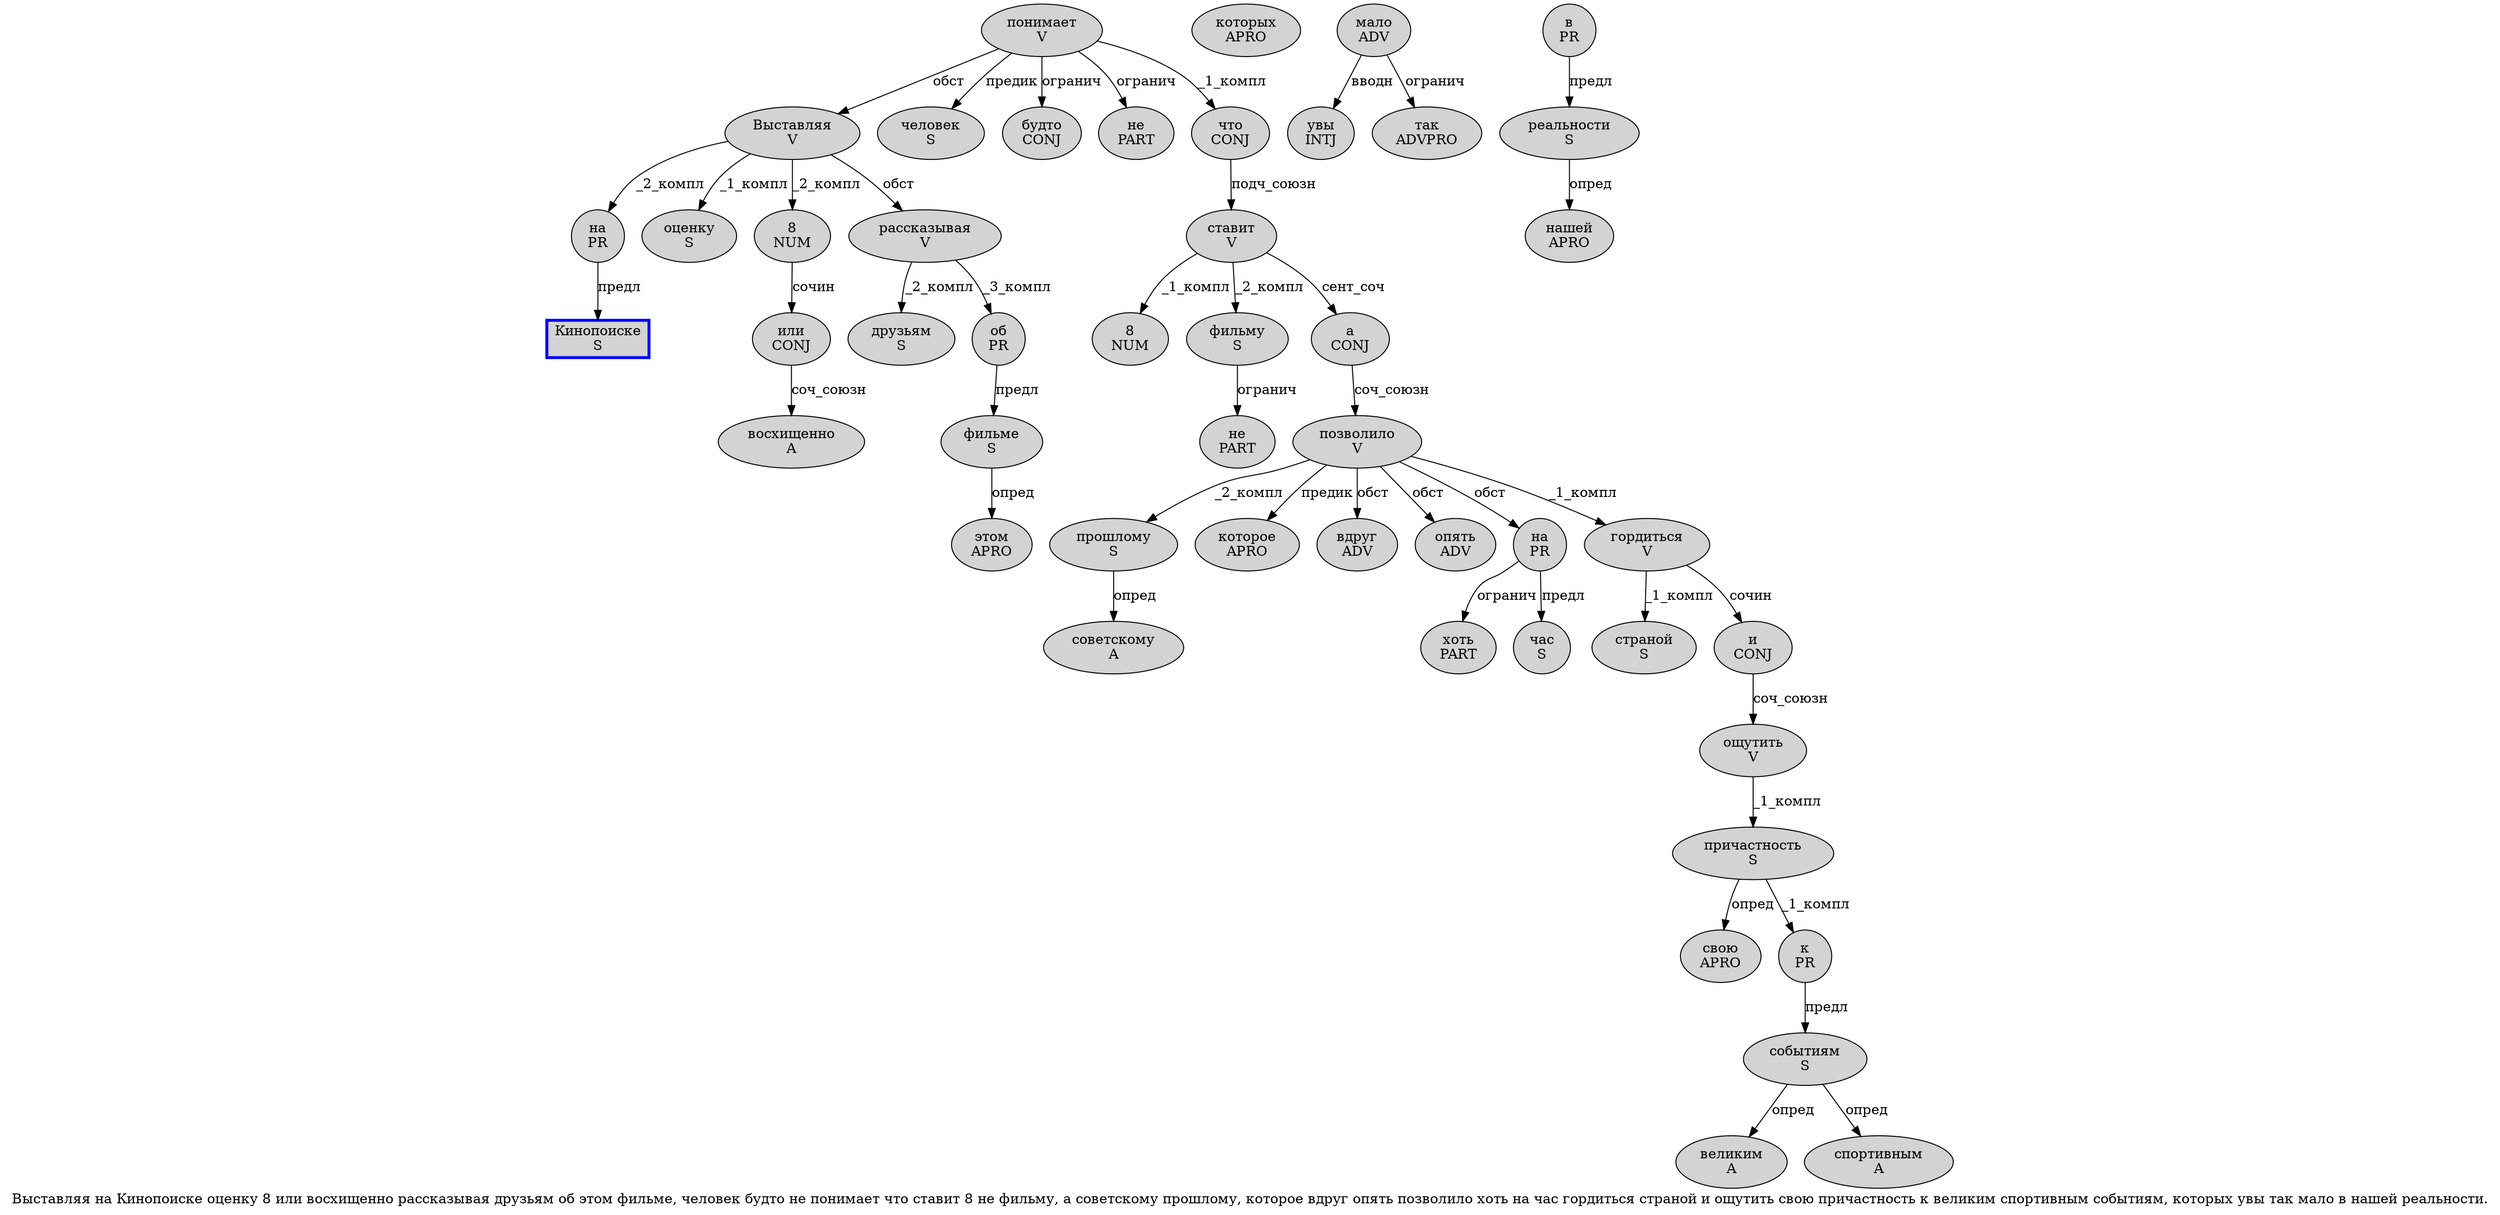 digraph SENTENCE_3223 {
	graph [label="Выставляя на Кинопоиске оценку 8 или восхищенно рассказывая друзьям об этом фильме, человек будто не понимает что ставит 8 не фильму, а советскому прошлому, которое вдруг опять позволило хоть на час гордиться страной и ощутить свою причастность к великим спортивным событиям, которых увы так мало в нашей реальности."]
	node [style=filled]
		0 [label="Выставляя
V" color="" fillcolor=lightgray penwidth=1 shape=ellipse]
		1 [label="на
PR" color="" fillcolor=lightgray penwidth=1 shape=ellipse]
		2 [label="Кинопоиске
S" color=blue fillcolor=lightgray penwidth=3 shape=box]
		3 [label="оценку
S" color="" fillcolor=lightgray penwidth=1 shape=ellipse]
		4 [label="8
NUM" color="" fillcolor=lightgray penwidth=1 shape=ellipse]
		5 [label="или
CONJ" color="" fillcolor=lightgray penwidth=1 shape=ellipse]
		6 [label="восхищенно
A" color="" fillcolor=lightgray penwidth=1 shape=ellipse]
		7 [label="рассказывая
V" color="" fillcolor=lightgray penwidth=1 shape=ellipse]
		8 [label="друзьям
S" color="" fillcolor=lightgray penwidth=1 shape=ellipse]
		9 [label="об
PR" color="" fillcolor=lightgray penwidth=1 shape=ellipse]
		10 [label="этом
APRO" color="" fillcolor=lightgray penwidth=1 shape=ellipse]
		11 [label="фильме
S" color="" fillcolor=lightgray penwidth=1 shape=ellipse]
		13 [label="человек
S" color="" fillcolor=lightgray penwidth=1 shape=ellipse]
		14 [label="будто
CONJ" color="" fillcolor=lightgray penwidth=1 shape=ellipse]
		15 [label="не
PART" color="" fillcolor=lightgray penwidth=1 shape=ellipse]
		16 [label="понимает
V" color="" fillcolor=lightgray penwidth=1 shape=ellipse]
		17 [label="что
CONJ" color="" fillcolor=lightgray penwidth=1 shape=ellipse]
		18 [label="ставит
V" color="" fillcolor=lightgray penwidth=1 shape=ellipse]
		19 [label="8
NUM" color="" fillcolor=lightgray penwidth=1 shape=ellipse]
		20 [label="не
PART" color="" fillcolor=lightgray penwidth=1 shape=ellipse]
		21 [label="фильму
S" color="" fillcolor=lightgray penwidth=1 shape=ellipse]
		23 [label="а
CONJ" color="" fillcolor=lightgray penwidth=1 shape=ellipse]
		24 [label="советскому
A" color="" fillcolor=lightgray penwidth=1 shape=ellipse]
		25 [label="прошлому
S" color="" fillcolor=lightgray penwidth=1 shape=ellipse]
		27 [label="которое
APRO" color="" fillcolor=lightgray penwidth=1 shape=ellipse]
		28 [label="вдруг
ADV" color="" fillcolor=lightgray penwidth=1 shape=ellipse]
		29 [label="опять
ADV" color="" fillcolor=lightgray penwidth=1 shape=ellipse]
		30 [label="позволило
V" color="" fillcolor=lightgray penwidth=1 shape=ellipse]
		31 [label="хоть
PART" color="" fillcolor=lightgray penwidth=1 shape=ellipse]
		32 [label="на
PR" color="" fillcolor=lightgray penwidth=1 shape=ellipse]
		33 [label="час
S" color="" fillcolor=lightgray penwidth=1 shape=ellipse]
		34 [label="гордиться
V" color="" fillcolor=lightgray penwidth=1 shape=ellipse]
		35 [label="страной
S" color="" fillcolor=lightgray penwidth=1 shape=ellipse]
		36 [label="и
CONJ" color="" fillcolor=lightgray penwidth=1 shape=ellipse]
		37 [label="ощутить
V" color="" fillcolor=lightgray penwidth=1 shape=ellipse]
		38 [label="свою
APRO" color="" fillcolor=lightgray penwidth=1 shape=ellipse]
		39 [label="причастность
S" color="" fillcolor=lightgray penwidth=1 shape=ellipse]
		40 [label="к
PR" color="" fillcolor=lightgray penwidth=1 shape=ellipse]
		41 [label="великим
A" color="" fillcolor=lightgray penwidth=1 shape=ellipse]
		42 [label="спортивным
A" color="" fillcolor=lightgray penwidth=1 shape=ellipse]
		43 [label="событиям
S" color="" fillcolor=lightgray penwidth=1 shape=ellipse]
		45 [label="которых
APRO" color="" fillcolor=lightgray penwidth=1 shape=ellipse]
		46 [label="увы
INTJ" color="" fillcolor=lightgray penwidth=1 shape=ellipse]
		47 [label="так
ADVPRO" color="" fillcolor=lightgray penwidth=1 shape=ellipse]
		48 [label="мало
ADV" color="" fillcolor=lightgray penwidth=1 shape=ellipse]
		49 [label="в
PR" color="" fillcolor=lightgray penwidth=1 shape=ellipse]
		50 [label="нашей
APRO" color="" fillcolor=lightgray penwidth=1 shape=ellipse]
		51 [label="реальности
S" color="" fillcolor=lightgray penwidth=1 shape=ellipse]
			4 -> 5 [label="сочин"]
			25 -> 24 [label="опред"]
			16 -> 0 [label="обст"]
			16 -> 13 [label="предик"]
			16 -> 14 [label="огранич"]
			16 -> 15 [label="огранич"]
			16 -> 17 [label="_1_компл"]
			43 -> 41 [label="опред"]
			43 -> 42 [label="опред"]
			7 -> 8 [label="_2_компл"]
			7 -> 9 [label="_3_компл"]
			30 -> 25 [label="_2_компл"]
			30 -> 27 [label="предик"]
			30 -> 28 [label="обст"]
			30 -> 29 [label="обст"]
			30 -> 32 [label="обст"]
			30 -> 34 [label="_1_компл"]
			34 -> 35 [label="_1_компл"]
			34 -> 36 [label="сочин"]
			40 -> 43 [label="предл"]
			9 -> 11 [label="предл"]
			49 -> 51 [label="предл"]
			36 -> 37 [label="соч_союзн"]
			23 -> 30 [label="соч_союзн"]
			37 -> 39 [label="_1_компл"]
			21 -> 20 [label="огранич"]
			51 -> 50 [label="опред"]
			1 -> 2 [label="предл"]
			5 -> 6 [label="соч_союзн"]
			18 -> 19 [label="_1_компл"]
			18 -> 21 [label="_2_компл"]
			18 -> 23 [label="сент_соч"]
			0 -> 1 [label="_2_компл"]
			0 -> 3 [label="_1_компл"]
			0 -> 4 [label="_2_компл"]
			0 -> 7 [label="обст"]
			39 -> 38 [label="опред"]
			39 -> 40 [label="_1_компл"]
			32 -> 31 [label="огранич"]
			32 -> 33 [label="предл"]
			48 -> 46 [label="вводн"]
			48 -> 47 [label="огранич"]
			11 -> 10 [label="опред"]
			17 -> 18 [label="подч_союзн"]
}
